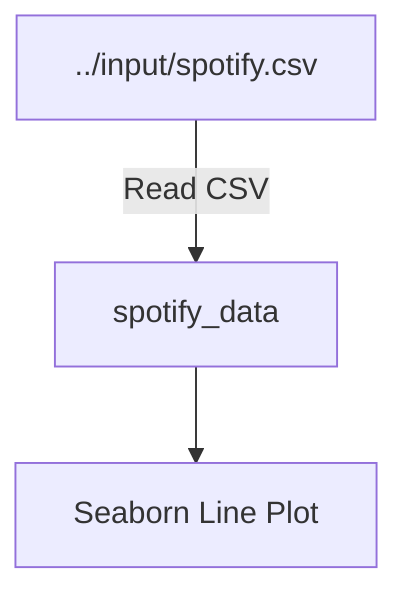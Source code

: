 flowchart TD
    A["../input/spotify.csv"] -->|"Read CSV"| B["spotify_data"]
    %% A: Represents the source CSV file containing Spotify data indexed by date
    %% B: DataFrame containing the loaded data, ready for analysis
    B --> C["Seaborn Line Plot"]
    %% C: Line chart plotting using the Spotify data